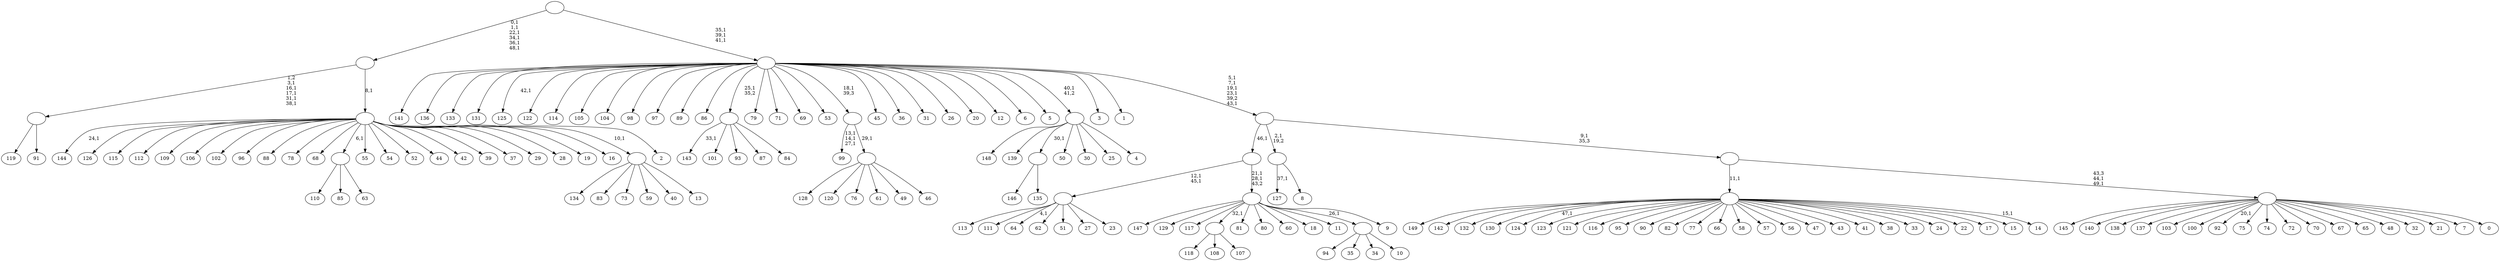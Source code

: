 digraph T {
	200 [label="149"]
	199 [label="148"]
	198 [label="147"]
	197 [label="146"]
	196 [label="145"]
	195 [label="144"]
	193 [label="143"]
	191 [label="142"]
	190 [label="141"]
	189 [label="140"]
	188 [label="139"]
	187 [label="138"]
	186 [label="137"]
	185 [label="136"]
	184 [label="135"]
	183 [label=""]
	182 [label="134"]
	181 [label="133"]
	180 [label="132"]
	179 [label="131"]
	178 [label="130"]
	177 [label="129"]
	176 [label="128"]
	175 [label="127"]
	173 [label="126"]
	172 [label="125"]
	170 [label="124"]
	168 [label="123"]
	167 [label="122"]
	166 [label="121"]
	165 [label="120"]
	164 [label="119"]
	163 [label="118"]
	162 [label="117"]
	161 [label="116"]
	160 [label="115"]
	159 [label="114"]
	158 [label="113"]
	157 [label="112"]
	156 [label="111"]
	155 [label="110"]
	154 [label="109"]
	153 [label="108"]
	152 [label="107"]
	151 [label=""]
	150 [label="106"]
	149 [label="105"]
	148 [label="104"]
	147 [label="103"]
	146 [label="102"]
	145 [label="101"]
	144 [label="100"]
	143 [label="99"]
	139 [label="98"]
	138 [label="97"]
	137 [label="96"]
	136 [label="95"]
	135 [label="94"]
	134 [label="93"]
	133 [label="92"]
	131 [label="91"]
	130 [label=""]
	125 [label="90"]
	124 [label="89"]
	123 [label="88"]
	122 [label="87"]
	121 [label="86"]
	120 [label="85"]
	119 [label="84"]
	118 [label=""]
	117 [label="83"]
	116 [label="82"]
	115 [label="81"]
	114 [label="80"]
	113 [label="79"]
	112 [label="78"]
	111 [label="77"]
	110 [label="76"]
	109 [label="75"]
	108 [label="74"]
	107 [label="73"]
	106 [label="72"]
	105 [label="71"]
	104 [label="70"]
	103 [label="69"]
	102 [label="68"]
	101 [label="67"]
	100 [label="66"]
	99 [label="65"]
	98 [label="64"]
	96 [label="63"]
	95 [label=""]
	94 [label="62"]
	93 [label="61"]
	92 [label="60"]
	91 [label="59"]
	90 [label="58"]
	89 [label="57"]
	88 [label="56"]
	87 [label="55"]
	86 [label="54"]
	85 [label="53"]
	84 [label="52"]
	83 [label="51"]
	82 [label="50"]
	81 [label="49"]
	80 [label="48"]
	79 [label="47"]
	78 [label="46"]
	77 [label=""]
	76 [label=""]
	75 [label="45"]
	74 [label="44"]
	73 [label="43"]
	72 [label="42"]
	71 [label="41"]
	70 [label="40"]
	69 [label="39"]
	68 [label="38"]
	67 [label="37"]
	66 [label="36"]
	65 [label="35"]
	64 [label="34"]
	63 [label="33"]
	62 [label="32"]
	61 [label="31"]
	60 [label="30"]
	59 [label="29"]
	58 [label="28"]
	57 [label="27"]
	56 [label="26"]
	55 [label="25"]
	54 [label="24"]
	53 [label="23"]
	52 [label=""]
	50 [label="22"]
	49 [label="21"]
	48 [label="20"]
	47 [label="19"]
	46 [label="18"]
	45 [label="17"]
	44 [label="16"]
	43 [label="15"]
	42 [label="14"]
	40 [label=""]
	39 [label="13"]
	38 [label=""]
	37 [label="12"]
	36 [label="11"]
	35 [label="10"]
	34 [label=""]
	33 [label="9"]
	32 [label=""]
	30 [label=""]
	29 [label="8"]
	28 [label=""]
	27 [label="7"]
	26 [label="6"]
	25 [label="5"]
	24 [label="4"]
	23 [label=""]
	22 [label="3"]
	21 [label="2"]
	20 [label=""]
	19 [label=""]
	13 [label="1"]
	12 [label="0"]
	11 [label=""]
	9 [label=""]
	8 [label=""]
	3 [label=""]
	0 [label=""]
	183 -> 197 [label=""]
	183 -> 184 [label=""]
	151 -> 163 [label=""]
	151 -> 153 [label=""]
	151 -> 152 [label=""]
	130 -> 164 [label=""]
	130 -> 131 [label=""]
	118 -> 193 [label="33,1"]
	118 -> 145 [label=""]
	118 -> 134 [label=""]
	118 -> 122 [label=""]
	118 -> 119 [label=""]
	95 -> 155 [label=""]
	95 -> 120 [label=""]
	95 -> 96 [label=""]
	77 -> 176 [label=""]
	77 -> 165 [label=""]
	77 -> 110 [label=""]
	77 -> 93 [label=""]
	77 -> 81 [label=""]
	77 -> 78 [label=""]
	76 -> 143 [label="13,1\n14,1\n27,1"]
	76 -> 77 [label="29,1"]
	52 -> 98 [label="4,1"]
	52 -> 158 [label=""]
	52 -> 156 [label=""]
	52 -> 94 [label=""]
	52 -> 83 [label=""]
	52 -> 57 [label=""]
	52 -> 53 [label=""]
	40 -> 42 [label="15,1"]
	40 -> 170 [label="47,1"]
	40 -> 200 [label=""]
	40 -> 191 [label=""]
	40 -> 180 [label=""]
	40 -> 178 [label=""]
	40 -> 168 [label=""]
	40 -> 166 [label=""]
	40 -> 161 [label=""]
	40 -> 136 [label=""]
	40 -> 125 [label=""]
	40 -> 116 [label=""]
	40 -> 111 [label=""]
	40 -> 100 [label=""]
	40 -> 90 [label=""]
	40 -> 89 [label=""]
	40 -> 88 [label=""]
	40 -> 79 [label=""]
	40 -> 73 [label=""]
	40 -> 71 [label=""]
	40 -> 68 [label=""]
	40 -> 63 [label=""]
	40 -> 54 [label=""]
	40 -> 50 [label=""]
	40 -> 45 [label=""]
	40 -> 43 [label=""]
	38 -> 182 [label=""]
	38 -> 117 [label=""]
	38 -> 107 [label=""]
	38 -> 91 [label=""]
	38 -> 70 [label=""]
	38 -> 39 [label=""]
	34 -> 135 [label=""]
	34 -> 65 [label=""]
	34 -> 64 [label=""]
	34 -> 35 [label=""]
	32 -> 198 [label=""]
	32 -> 177 [label=""]
	32 -> 162 [label=""]
	32 -> 151 [label="32,1"]
	32 -> 115 [label=""]
	32 -> 114 [label=""]
	32 -> 92 [label=""]
	32 -> 46 [label=""]
	32 -> 36 [label=""]
	32 -> 34 [label="26,1"]
	32 -> 33 [label=""]
	30 -> 32 [label="21,1\n28,1\n43,2"]
	30 -> 52 [label="12,1\n45,1"]
	28 -> 175 [label="37,1"]
	28 -> 29 [label=""]
	23 -> 199 [label=""]
	23 -> 188 [label=""]
	23 -> 183 [label="30,1"]
	23 -> 82 [label=""]
	23 -> 60 [label=""]
	23 -> 55 [label=""]
	23 -> 24 [label=""]
	20 -> 195 [label="24,1"]
	20 -> 173 [label=""]
	20 -> 160 [label=""]
	20 -> 157 [label=""]
	20 -> 154 [label=""]
	20 -> 150 [label=""]
	20 -> 146 [label=""]
	20 -> 137 [label=""]
	20 -> 123 [label=""]
	20 -> 112 [label=""]
	20 -> 102 [label=""]
	20 -> 95 [label="6,1"]
	20 -> 87 [label=""]
	20 -> 86 [label=""]
	20 -> 84 [label=""]
	20 -> 74 [label=""]
	20 -> 72 [label=""]
	20 -> 69 [label=""]
	20 -> 67 [label=""]
	20 -> 59 [label=""]
	20 -> 58 [label=""]
	20 -> 47 [label=""]
	20 -> 44 [label=""]
	20 -> 38 [label="10,1"]
	20 -> 21 [label=""]
	19 -> 130 [label="1,2\n3,1\n16,1\n17,1\n31,1\n38,1"]
	19 -> 20 [label="8,1"]
	11 -> 133 [label="20,1"]
	11 -> 196 [label=""]
	11 -> 189 [label=""]
	11 -> 187 [label=""]
	11 -> 186 [label=""]
	11 -> 147 [label=""]
	11 -> 144 [label=""]
	11 -> 109 [label=""]
	11 -> 108 [label=""]
	11 -> 106 [label=""]
	11 -> 104 [label=""]
	11 -> 101 [label=""]
	11 -> 99 [label=""]
	11 -> 80 [label=""]
	11 -> 62 [label=""]
	11 -> 49 [label=""]
	11 -> 27 [label=""]
	11 -> 12 [label=""]
	9 -> 11 [label="43,3\n44,1\n49,1"]
	9 -> 40 [label="11,1"]
	8 -> 30 [label="46,1"]
	8 -> 28 [label="2,1\n19,2"]
	8 -> 9 [label="9,1\n35,3"]
	3 -> 8 [label="5,1\n7,1\n19,1\n23,1\n39,2\n43,1"]
	3 -> 172 [label="42,1"]
	3 -> 190 [label=""]
	3 -> 185 [label=""]
	3 -> 181 [label=""]
	3 -> 179 [label=""]
	3 -> 167 [label=""]
	3 -> 159 [label=""]
	3 -> 149 [label=""]
	3 -> 148 [label=""]
	3 -> 139 [label=""]
	3 -> 138 [label=""]
	3 -> 124 [label=""]
	3 -> 121 [label=""]
	3 -> 118 [label="25,1\n35,2"]
	3 -> 113 [label=""]
	3 -> 105 [label=""]
	3 -> 103 [label=""]
	3 -> 85 [label=""]
	3 -> 76 [label="18,1\n39,3"]
	3 -> 75 [label=""]
	3 -> 66 [label=""]
	3 -> 61 [label=""]
	3 -> 56 [label=""]
	3 -> 48 [label=""]
	3 -> 37 [label=""]
	3 -> 26 [label=""]
	3 -> 25 [label=""]
	3 -> 23 [label="40,1\n41,2"]
	3 -> 22 [label=""]
	3 -> 13 [label=""]
	0 -> 3 [label="35,1\n39,1\n41,1"]
	0 -> 19 [label="0,1\n1,1\n22,1\n34,1\n36,1\n48,1"]
}
